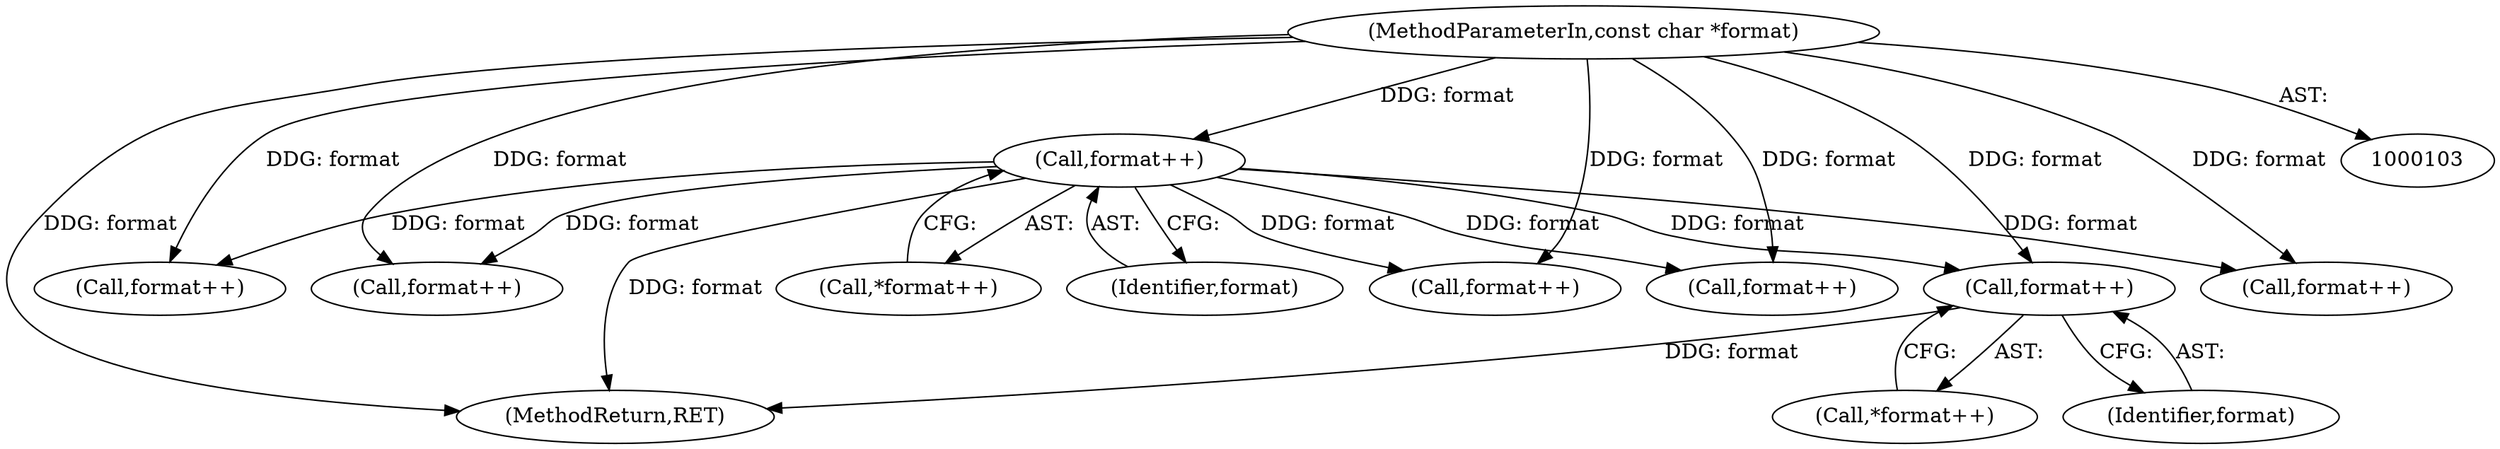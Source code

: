 digraph "0_openssl_578b956fe741bf8e84055547b1e83c28dd902c73@pointer" {
"1000216" [label="(Call,format++)"];
"1000141" [label="(Call,format++)"];
"1000109" [label="(MethodParameterIn,const char *format)"];
"1000109" [label="(MethodParameterIn,const char *format)"];
"1000226" [label="(Call,format++)"];
"1000246" [label="(Call,format++)"];
"1000141" [label="(Call,format++)"];
"1000206" [label="(Call,format++)"];
"1000140" [label="(Call,*format++)"];
"1000195" [label="(Call,format++)"];
"1000215" [label="(Call,*format++)"];
"1000708" [label="(MethodReturn,RET)"];
"1000142" [label="(Identifier,format)"];
"1000236" [label="(Call,format++)"];
"1000216" [label="(Call,format++)"];
"1000217" [label="(Identifier,format)"];
"1000216" -> "1000215"  [label="AST: "];
"1000216" -> "1000217"  [label="CFG: "];
"1000217" -> "1000216"  [label="AST: "];
"1000215" -> "1000216"  [label="CFG: "];
"1000216" -> "1000708"  [label="DDG: format"];
"1000141" -> "1000216"  [label="DDG: format"];
"1000109" -> "1000216"  [label="DDG: format"];
"1000141" -> "1000140"  [label="AST: "];
"1000141" -> "1000142"  [label="CFG: "];
"1000142" -> "1000141"  [label="AST: "];
"1000140" -> "1000141"  [label="CFG: "];
"1000141" -> "1000708"  [label="DDG: format"];
"1000109" -> "1000141"  [label="DDG: format"];
"1000141" -> "1000195"  [label="DDG: format"];
"1000141" -> "1000206"  [label="DDG: format"];
"1000141" -> "1000226"  [label="DDG: format"];
"1000141" -> "1000236"  [label="DDG: format"];
"1000141" -> "1000246"  [label="DDG: format"];
"1000109" -> "1000103"  [label="AST: "];
"1000109" -> "1000708"  [label="DDG: format"];
"1000109" -> "1000195"  [label="DDG: format"];
"1000109" -> "1000206"  [label="DDG: format"];
"1000109" -> "1000226"  [label="DDG: format"];
"1000109" -> "1000236"  [label="DDG: format"];
"1000109" -> "1000246"  [label="DDG: format"];
}
